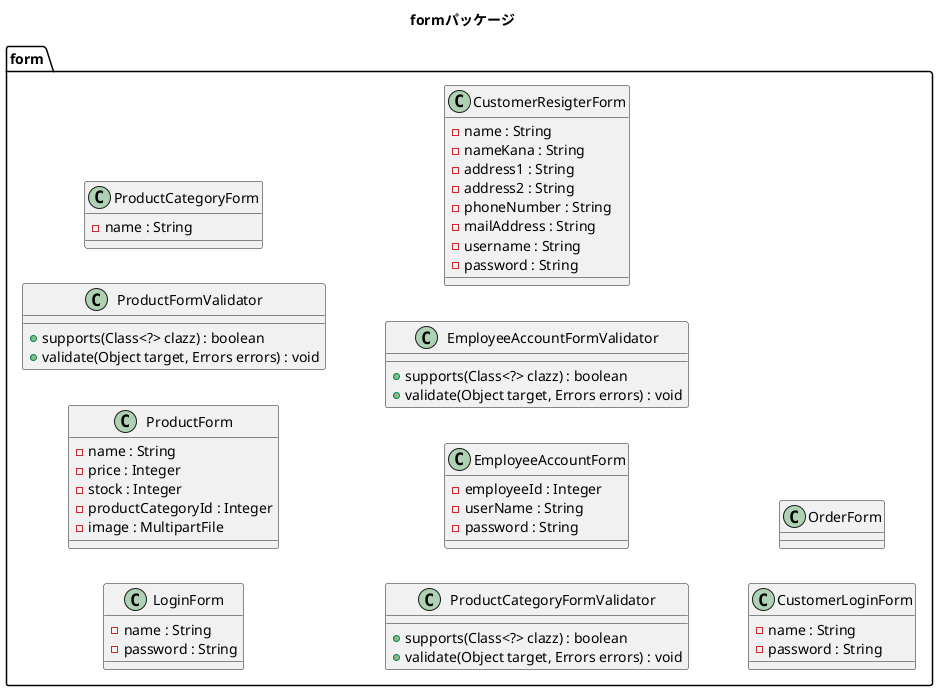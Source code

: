@startuml

title formパッケージ
left to right direction

package form {
    class "LoginForm" as LoginForm{
        - name : String
        - password : String
    }
    class "ProductForm" as ProductForm{
        - name : String
        - price : Integer
        - stock : Integer
        - productCategoryId : Integer
        - image : MultipartFile
    }
    class "ProductFormValidator" as ProductFormValidator{
        + supports(Class<?> clazz) : boolean 
        + validate(Object target, Errors errors) : void 
    }
    class "ProductCategoryForm" as ProductCategoryForm{
        - name : String
    }
    class "ProductCategoryFormValidator" as ProductCategoryFormValidator{
        + supports(Class<?> clazz) : boolean 
        + validate(Object target, Errors errors) : void
    }
    class "EmployeeAccountForm" as EmployeeAccountForm{
        - employeeId : Integer
        - userName : String
        - password : String
    }
    class "EmployeeAccountFormValidator" as EmployeeAccountFormValidator{
        + supports(Class<?> clazz) : boolean 
        + validate(Object target, Errors errors) : void 
    }
    class "CustomerResigterForm" as CustomerResigterForm{
        - name : String
        - nameKana : String
        - address1 : String
        - address2 : String
        - phoneNumber : String
        - mailAddress : String
        - username : String
        - password : String
    }
    class "CustomerLoginForm" as CustomerLoginForm{
        - name : String
        - password : String
    }
    class "OrderForm" as OrderForm{
    }
}

@enduml